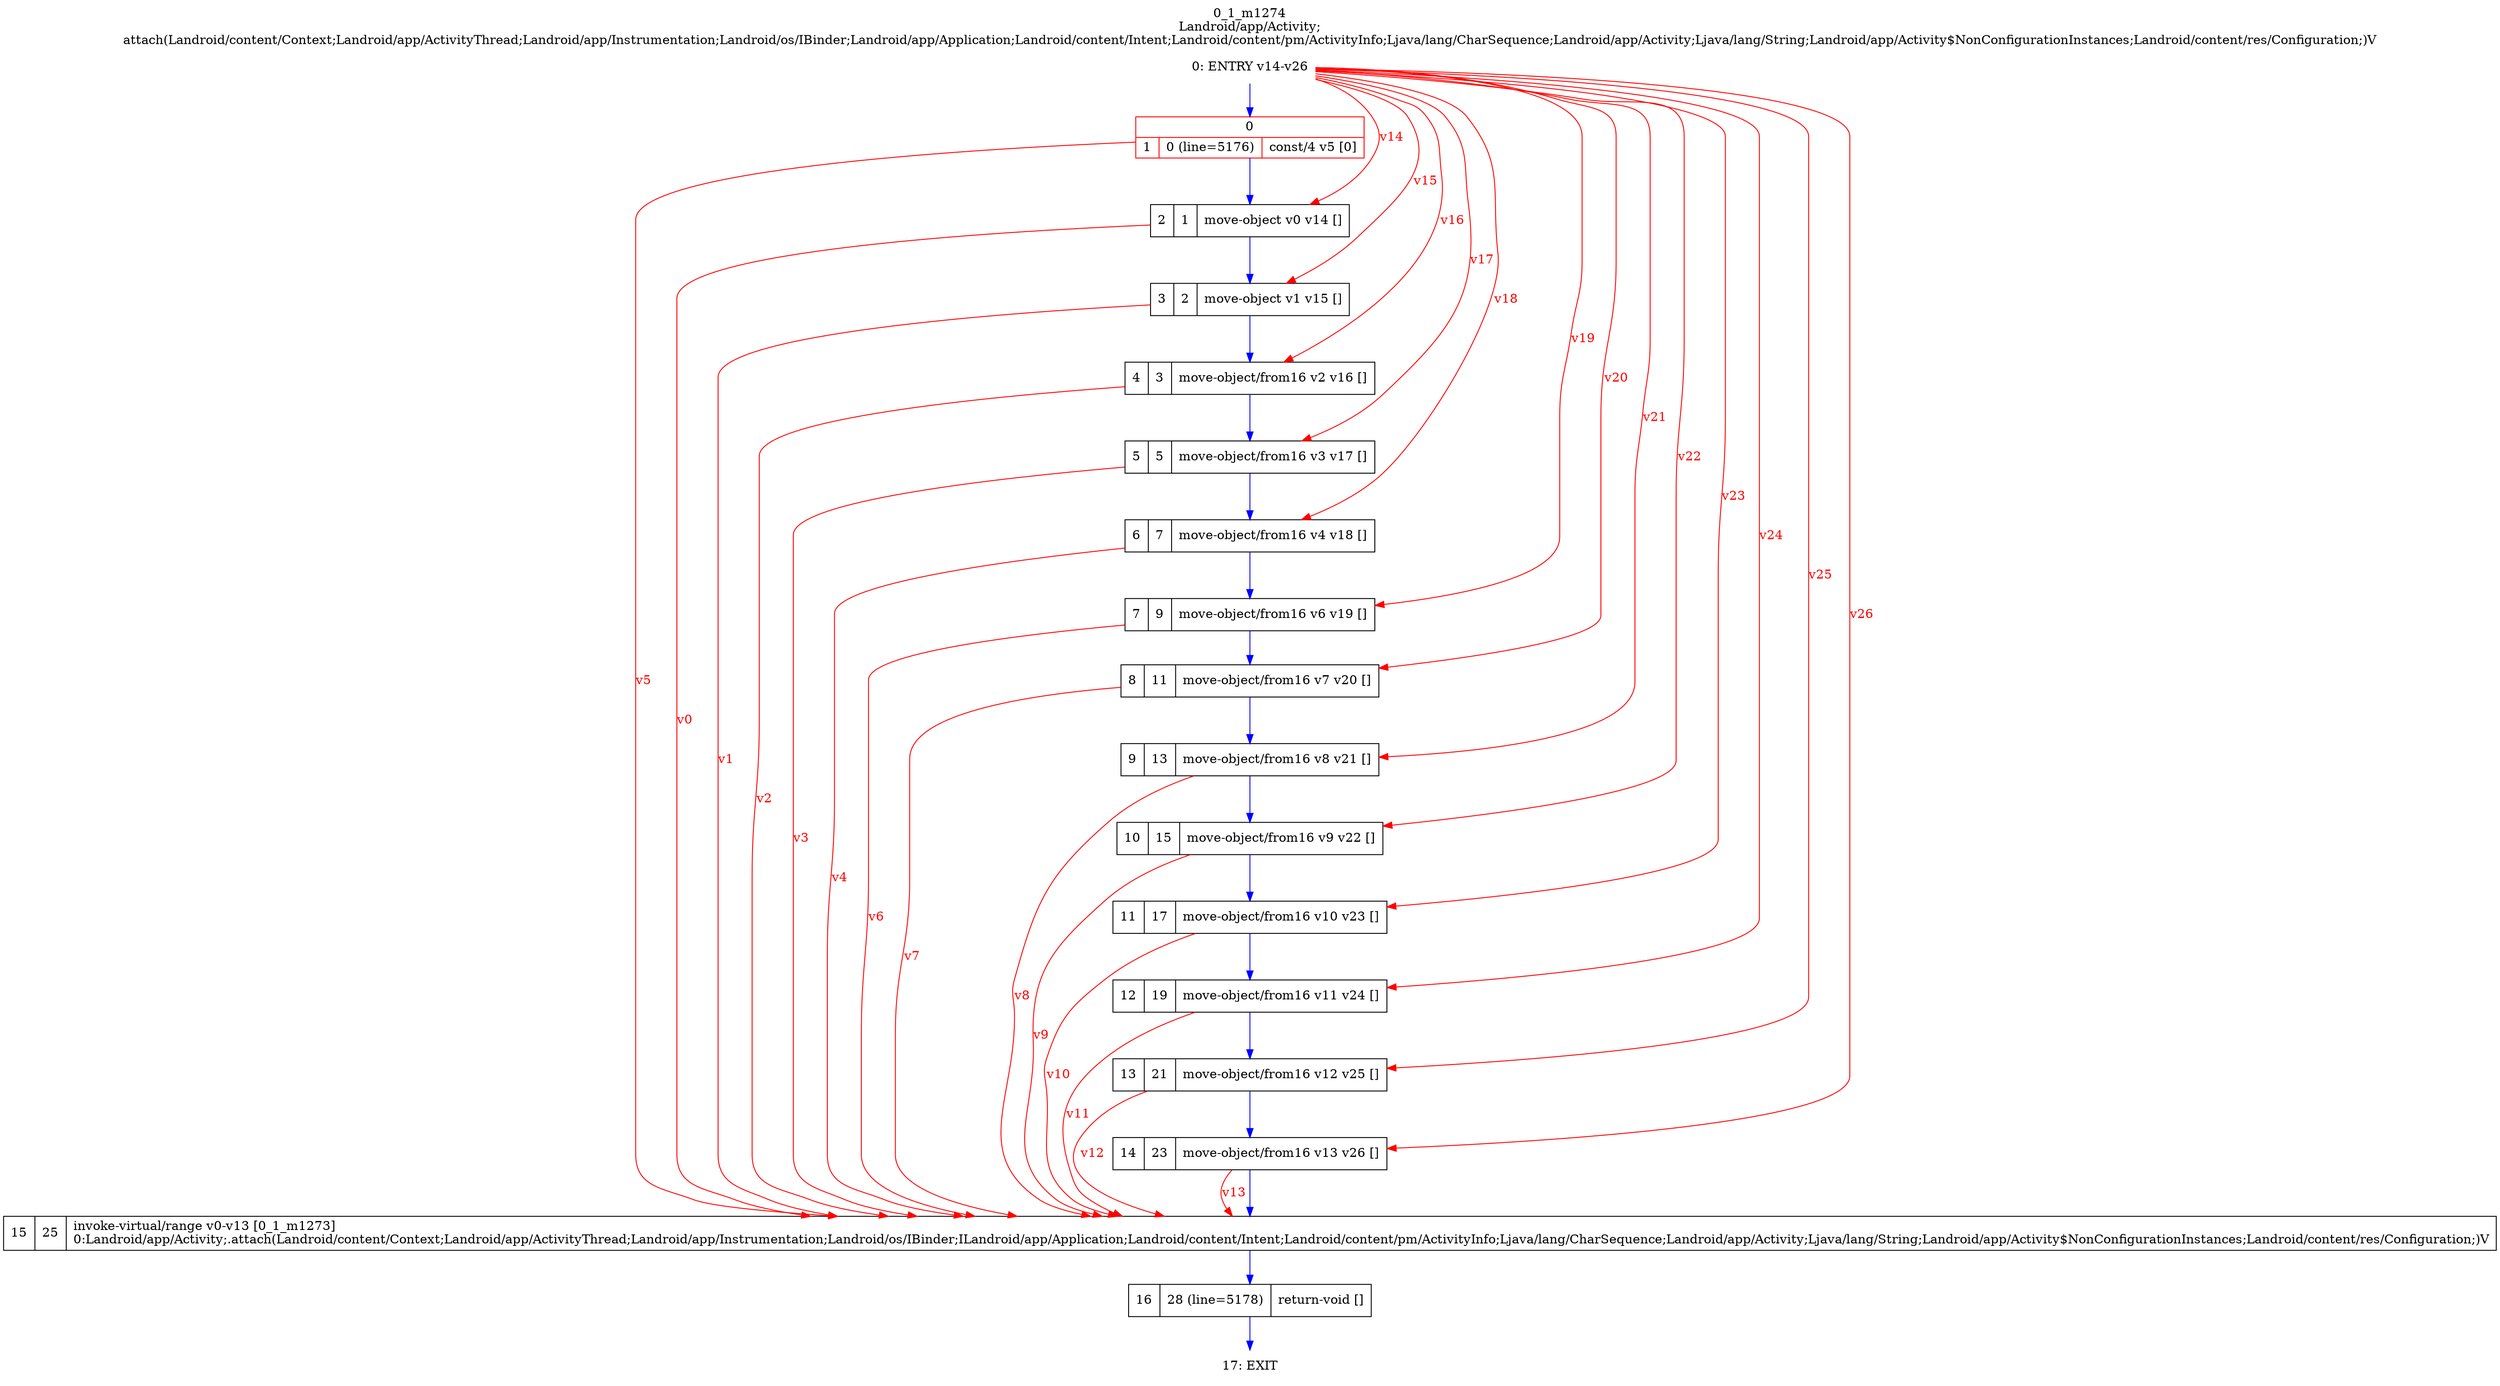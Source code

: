 digraph G {
rankdir=UD;
labelloc=t;
label="0_1_m1274\nLandroid/app/Activity;
attach(Landroid/content/Context;Landroid/app/ActivityThread;Landroid/app/Instrumentation;Landroid/os/IBinder;Landroid/app/Application;Landroid/content/Intent;Landroid/content/pm/ActivityInfo;Ljava/lang/CharSequence;Landroid/app/Activity;Ljava/lang/String;Landroid/app/Activity$NonConfigurationInstances;Landroid/content/res/Configuration;)V";
0[label="0: ENTRY v14-v26",shape=plaintext];
1[label="{0|{1|0 (line=5176)|const/4 v5 [0]\l}}",shape=record, color=red];
2[label="2|1|move-object v0 v14 []\l",shape=record];
3[label="3|2|move-object v1 v15 []\l",shape=record];
4[label="4|3|move-object/from16 v2 v16 []\l",shape=record];
5[label="5|5|move-object/from16 v3 v17 []\l",shape=record];
6[label="6|7|move-object/from16 v4 v18 []\l",shape=record];
7[label="7|9|move-object/from16 v6 v19 []\l",shape=record];
8[label="8|11|move-object/from16 v7 v20 []\l",shape=record];
9[label="9|13|move-object/from16 v8 v21 []\l",shape=record];
10[label="10|15|move-object/from16 v9 v22 []\l",shape=record];
11[label="11|17|move-object/from16 v10 v23 []\l",shape=record];
12[label="12|19|move-object/from16 v11 v24 []\l",shape=record];
13[label="13|21|move-object/from16 v12 v25 []\l",shape=record];
14[label="14|23|move-object/from16 v13 v26 []\l",shape=record];
15[label="15|25|invoke-virtual/range v0-v13 [0_1_m1273]\l0:Landroid/app/Activity;.attach(Landroid/content/Context;Landroid/app/ActivityThread;Landroid/app/Instrumentation;Landroid/os/IBinder;ILandroid/app/Application;Landroid/content/Intent;Landroid/content/pm/ActivityInfo;Ljava/lang/CharSequence;Landroid/app/Activity;Ljava/lang/String;Landroid/app/Activity$NonConfigurationInstances;Landroid/content/res/Configuration;)V\l",shape=record,URL="0_1_m1273.dot"];
16[label="16|28 (line=5178)|return-void []\l",shape=record];
17[label="17: EXIT",shape=plaintext];
0->1 [color=blue, fontcolor=blue,weight=100, taillabel=""];
1->2 [color=blue, fontcolor=blue,weight=100, taillabel=""];
2->3 [color=blue, fontcolor=blue,weight=100, taillabel=""];
3->4 [color=blue, fontcolor=blue,weight=100, taillabel=""];
4->5 [color=blue, fontcolor=blue,weight=100, taillabel=""];
5->6 [color=blue, fontcolor=blue,weight=100, taillabel=""];
6->7 [color=blue, fontcolor=blue,weight=100, taillabel=""];
7->8 [color=blue, fontcolor=blue,weight=100, taillabel=""];
8->9 [color=blue, fontcolor=blue,weight=100, taillabel=""];
9->10 [color=blue, fontcolor=blue,weight=100, taillabel=""];
10->11 [color=blue, fontcolor=blue,weight=100, taillabel=""];
11->12 [color=blue, fontcolor=blue,weight=100, taillabel=""];
12->13 [color=blue, fontcolor=blue,weight=100, taillabel=""];
13->14 [color=blue, fontcolor=blue,weight=100, taillabel=""];
14->15 [color=blue, fontcolor=blue,weight=100, taillabel=""];
15->16 [color=blue, fontcolor=blue,weight=100, taillabel=""];
16->17 [color=blue, fontcolor=blue,weight=100, taillabel=""];
0->2 [color=red, fontcolor=red, label="v14"];
0->3 [color=red, fontcolor=red, label="v15"];
0->4 [color=red, fontcolor=red, label="v16"];
0->5 [color=red, fontcolor=red, label="v17"];
0->6 [color=red, fontcolor=red, label="v18"];
0->7 [color=red, fontcolor=red, label="v19"];
0->8 [color=red, fontcolor=red, label="v20"];
0->9 [color=red, fontcolor=red, label="v21"];
0->10 [color=red, fontcolor=red, label="v22"];
0->11 [color=red, fontcolor=red, label="v23"];
0->12 [color=red, fontcolor=red, label="v24"];
0->13 [color=red, fontcolor=red, label="v25"];
0->14 [color=red, fontcolor=red, label="v26"];
1->15 [color=red, fontcolor=red, label="v5"];
2->15 [color=red, fontcolor=red, label="v0"];
3->15 [color=red, fontcolor=red, label="v1"];
4->15 [color=red, fontcolor=red, label="v2"];
5->15 [color=red, fontcolor=red, label="v3"];
6->15 [color=red, fontcolor=red, label="v4"];
7->15 [color=red, fontcolor=red, label="v6"];
8->15 [color=red, fontcolor=red, label="v7"];
9->15 [color=red, fontcolor=red, label="v8"];
10->15 [color=red, fontcolor=red, label="v9"];
11->15 [color=red, fontcolor=red, label="v10"];
12->15 [color=red, fontcolor=red, label="v11"];
13->15 [color=red, fontcolor=red, label="v12"];
14->15 [color=red, fontcolor=red, label="v13"];
}
